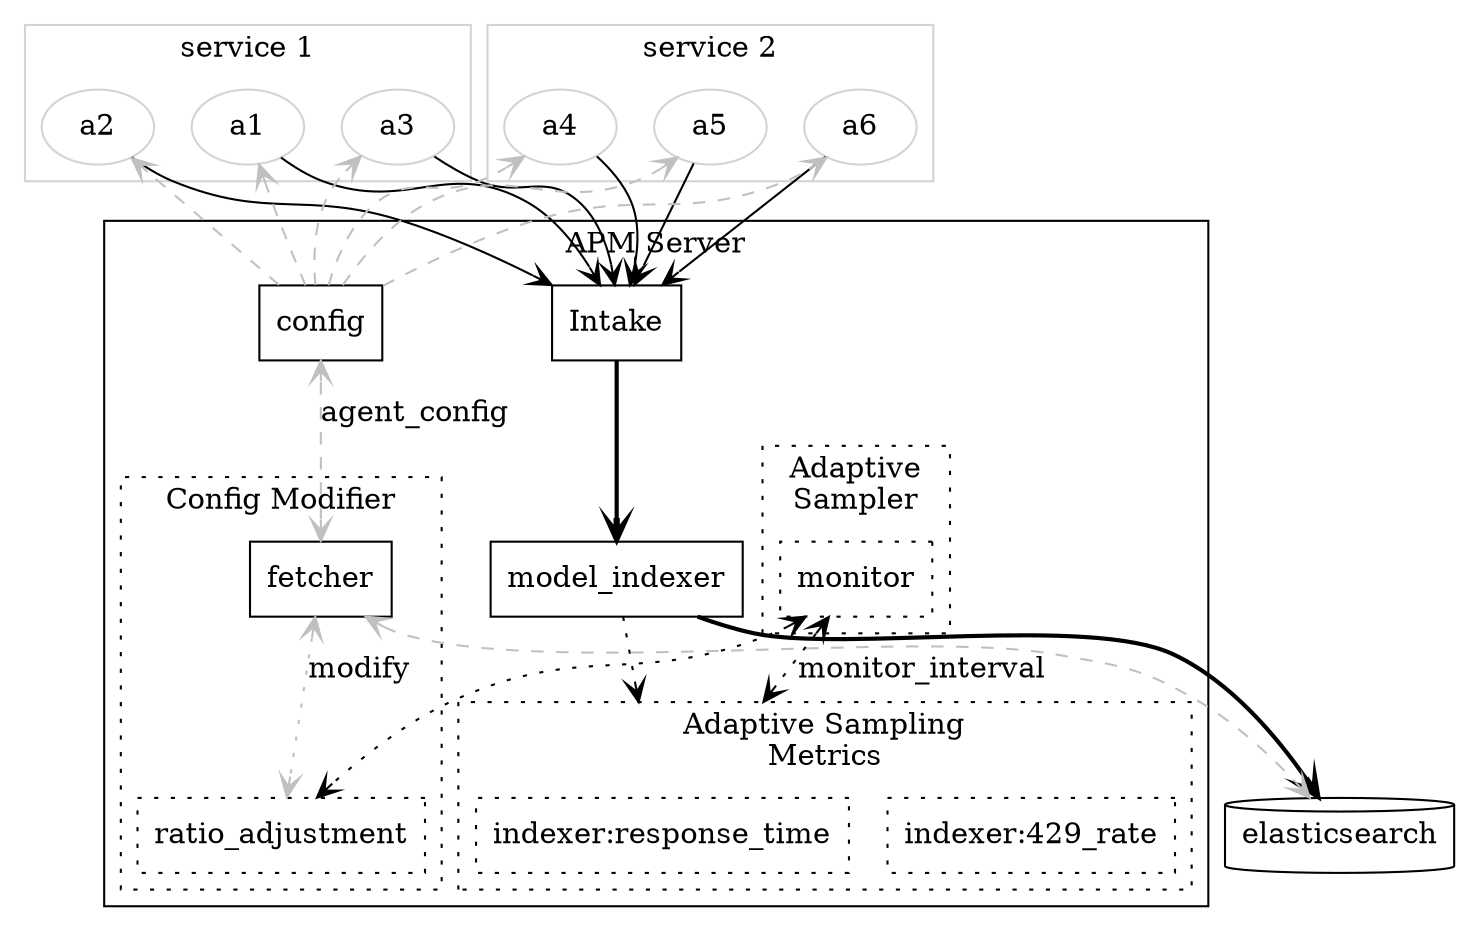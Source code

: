 digraph G {
	compound=true;

	edge [ arrowhead=open arrowtail=open ]
	subgraph cluster_service_1 {
		label = "service 1";
		color=lightgrey;
		node [color=lightgrey;]
		a1 a2 a3;
	}

	subgraph cluster_service_2 {
		label = "service 2";
		color=lightgrey;
		node [color=lightgrey;]
		a4 a5 a6;
	}

	subgraph cluster_Server {
		label = "APM Server";

		// Data Path
		node [ shape=box ]
  		{a1 a2 a3 a4 a5 a6} -> Intake;
  		Intake -> model_indexer [ style=bold ]

		// config Path
  		config -> {a1 a2 a3 a4 a5 a6} [ style="dashed" color=gray] 
		config -> fetcher [ style=dashed dir=both color=gray label=agent_config ]

		node [ style=dotted ]
		
		subgraph cluster_server_modifier {
			graph [ style=dotted ]
			label = "Config Modifier";
			fetcher -> ratio_adjustment [ style=dotted dir=both color=gray label=modify ]
			ratio_adjustment
		}

		// To add components
		subgraph cluster_server_metrics {
			graph [ style=dotted ]
			label = "Adaptive Sampling\nMetrics";
			node [ shape=box style=dotted ]
			"indexer:429_rate"
			"indexer:response_time"
		}
		subgraph cluster_adaptive_sampler {
			graph [ style=dotted ]
			label = "Adaptive\nSampler";
			monitor -> "indexer:response_time" [ dir=both style=dotted lhead=cluster_server_metrics label=monitor_interval ]
			monitor -> ratio_adjustment [ dir=both style=dotted lhead=cluster_server_metrics ]
		}
	}

	// Data Path
	model_indexer -> elasticsearch [ style=bold ]
	model_indexer -> "indexer:response_time" [ style=dotted lhead=cluster_server_metrics ]
	elasticsearch [ shape=cylinder]

	// config Path
	fetcher -> elasticsearch [ style=dashed dir=both color=gray] 
}
